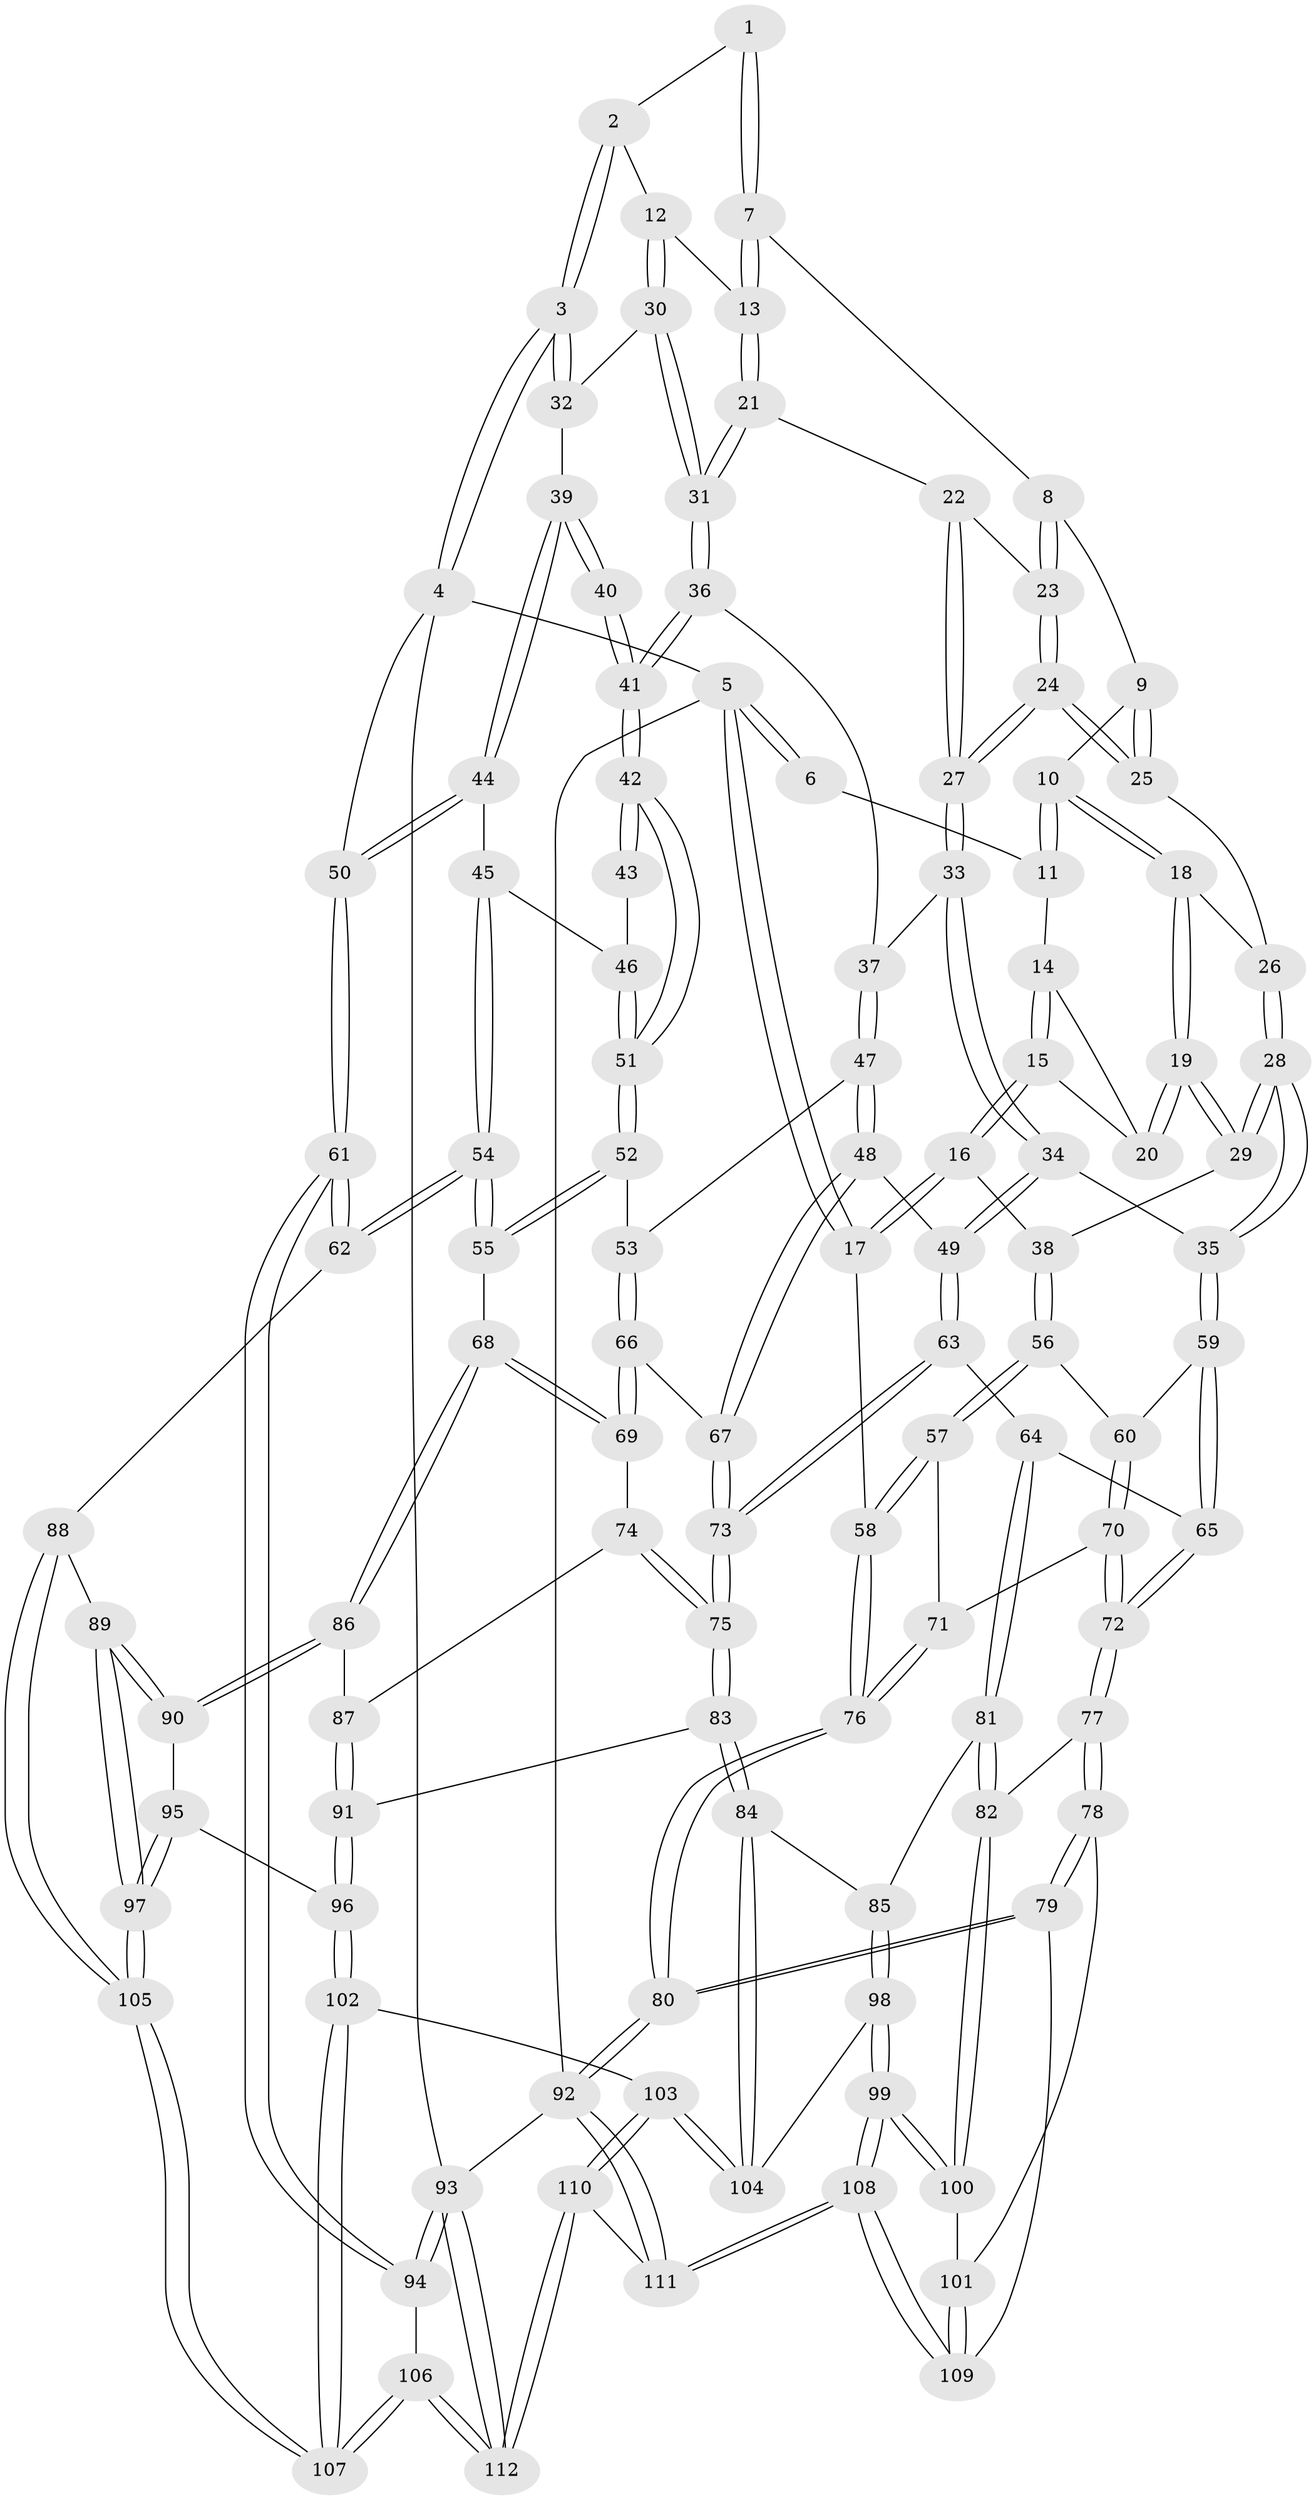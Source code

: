 // coarse degree distribution, {2: 0.1, 6: 0.0375, 3: 0.75, 4: 0.0625, 5: 0.05}
// Generated by graph-tools (version 1.1) at 2025/54/03/04/25 22:54:21]
// undirected, 112 vertices, 277 edges
graph export_dot {
  node [color=gray90,style=filled];
  1 [pos="+0.5062170314806321+0"];
  2 [pos="+0.6735173341327079+0"];
  3 [pos="+1+0"];
  4 [pos="+1+0"];
  5 [pos="+0+0"];
  6 [pos="+0.131928856974888+0"];
  7 [pos="+0.5040801074874448+0"];
  8 [pos="+0.49122806699324945+0"];
  9 [pos="+0.42406866948395305+0.07744480023231401"];
  10 [pos="+0.25797283148951455+0.11694755248994688"];
  11 [pos="+0.1371490427451488+0"];
  12 [pos="+0.7461093063492514+0.13840523362835347"];
  13 [pos="+0.6540903589081155+0.14174565121246835"];
  14 [pos="+0.1276925088677897+0"];
  15 [pos="+0.052431044653252185+0.22897714571104594"];
  16 [pos="+0+0.2506636865326953"];
  17 [pos="+0+0.22013744120696535"];
  18 [pos="+0.25660175219404985+0.142150949632874"];
  19 [pos="+0.1988886481175087+0.24632577326377333"];
  20 [pos="+0.13962363789777057+0.23009086669840317"];
  21 [pos="+0.5979321969748616+0.18979369275594388"];
  22 [pos="+0.5514103881856202+0.16221349689619932"];
  23 [pos="+0.537919207665718+0.13930668777714"];
  24 [pos="+0.4206978464864625+0.19259962558500565"];
  25 [pos="+0.4130252416295046+0.17868258395170344"];
  26 [pos="+0.35079083126089355+0.17742817209413023"];
  27 [pos="+0.44206710975642327+0.2597580104620949"];
  28 [pos="+0.2804087171266097+0.3586468838119136"];
  29 [pos="+0.24971566014165172+0.33543190612936297"];
  30 [pos="+0.8098206555493008+0.19036788587275683"];
  31 [pos="+0.6042639323947331+0.30514645936263146"];
  32 [pos="+0.8275089347204869+0.1958925183105422"];
  33 [pos="+0.44322463512253946+0.2994656215600697"];
  34 [pos="+0.3233448128426311+0.3880988810177643"];
  35 [pos="+0.3115833833827391+0.387288106545463"];
  36 [pos="+0.5955331222387708+0.323849071904735"];
  37 [pos="+0.5147033182062529+0.3148470011531426"];
  38 [pos="+0.08606412323850086+0.4041011778665393"];
  39 [pos="+0.8593230676900863+0.2878925061670967"];
  40 [pos="+0.8442946958898626+0.29381818995256953"];
  41 [pos="+0.6043119468468668+0.3402036695640749"];
  42 [pos="+0.6216709951184998+0.38497102376180015"];
  43 [pos="+0.8256062554400265+0.303848510797079"];
  44 [pos="+0.9033874880178503+0.35220916718286494"];
  45 [pos="+0.7290704728132722+0.42109753860919796"];
  46 [pos="+0.6836811260437281+0.4009983391508412"];
  47 [pos="+0.4894013103570531+0.48742047439552066"];
  48 [pos="+0.47129332333763985+0.4895991040203201"];
  49 [pos="+0.408877593518542+0.48507129442716174"];
  50 [pos="+1+0.5239113868149519"];
  51 [pos="+0.6219028977515918+0.3858032865343703"];
  52 [pos="+0.6026625215789063+0.45891062356391105"];
  53 [pos="+0.529577665737031+0.4880150027006012"];
  54 [pos="+0.7878670698043577+0.6124307026411998"];
  55 [pos="+0.7029724699421354+0.6170209511562793"];
  56 [pos="+0.0779746014768024+0.4340076826842553"];
  57 [pos="+0+0.524185817026157"];
  58 [pos="+0+0.5137709237797415"];
  59 [pos="+0.28061226561199815+0.43376699030035293"];
  60 [pos="+0.18949818184088704+0.49962964158996515"];
  61 [pos="+1+0.6141293358626179"];
  62 [pos="+0.9772358236385107+0.6438998490204597"];
  63 [pos="+0.39620227380391343+0.64101687316877"];
  64 [pos="+0.35371448525444166+0.6510108823737244"];
  65 [pos="+0.2803754823703233+0.5962364022977906"];
  66 [pos="+0.5441286279605553+0.6256119749917385"];
  67 [pos="+0.5117734108932886+0.6268217298152978"];
  68 [pos="+0.7005093016083468+0.6188208868055778"];
  69 [pos="+0.5774574171922451+0.6382505511210573"];
  70 [pos="+0.12804984322296256+0.6155089272091879"];
  71 [pos="+0.1050977377694141+0.6042734345440353"];
  72 [pos="+0.13554053458162618+0.6280668952568259"];
  73 [pos="+0.41628811124431403+0.6531215360100191"];
  74 [pos="+0.5480154370112188+0.720281968131455"];
  75 [pos="+0.45432752052877845+0.7523033621837427"];
  76 [pos="+0+0.8896626593749102"];
  77 [pos="+0.15236395869671568+0.7579780367757377"];
  78 [pos="+0.06533082812010348+0.8178863192478015"];
  79 [pos="+0+0.9110680337763475"];
  80 [pos="+0+1"];
  81 [pos="+0.2475012721882137+0.778757071706868"];
  82 [pos="+0.22943557118912894+0.781402859111139"];
  83 [pos="+0.4486359706939759+0.8138056985654041"];
  84 [pos="+0.40998522992145164+0.8397043172360443"];
  85 [pos="+0.3272450449551538+0.8208542164604157"];
  86 [pos="+0.6404088014191266+0.7904018613377863"];
  87 [pos="+0.5652177616848131+0.7432768423539298"];
  88 [pos="+0.9134626477565703+0.7208782288583181"];
  89 [pos="+0.7185306503175276+0.8428066503340379"];
  90 [pos="+0.6405469971638116+0.7926304193706205"];
  91 [pos="+0.5034861996151921+0.8348322194860763"];
  92 [pos="+0+1"];
  93 [pos="+1+1"];
  94 [pos="+1+0.6547065239320757"];
  95 [pos="+0.5995912978027802+0.8308118672221825"];
  96 [pos="+0.540969566859513+0.8564862001457778"];
  97 [pos="+0.7227084453554744+1"];
  98 [pos="+0.3030553783719538+0.9628497479431856"];
  99 [pos="+0.28047698051551523+0.9828927454622713"];
  100 [pos="+0.23382133203196973+0.8725838825397232"];
  101 [pos="+0.18622005185772422+0.9288276312287943"];
  102 [pos="+0.5440085998122259+0.8886596100188122"];
  103 [pos="+0.444707346726536+0.9811118834647632"];
  104 [pos="+0.4073346188363051+0.9209863229222469"];
  105 [pos="+0.7390133805175759+1"];
  106 [pos="+0.7358197877738504+1"];
  107 [pos="+0.7352757839938798+1"];
  108 [pos="+0.2511108611338612+1"];
  109 [pos="+0.18342707574676095+0.945670413704441"];
  110 [pos="+0.4914381361103607+1"];
  111 [pos="+0.23364615664643992+1"];
  112 [pos="+0.735788792916285+1"];
  1 -- 2;
  1 -- 7;
  1 -- 7;
  2 -- 3;
  2 -- 3;
  2 -- 12;
  3 -- 4;
  3 -- 4;
  3 -- 32;
  3 -- 32;
  4 -- 5;
  4 -- 50;
  4 -- 93;
  5 -- 6;
  5 -- 6;
  5 -- 17;
  5 -- 17;
  5 -- 92;
  6 -- 11;
  7 -- 8;
  7 -- 13;
  7 -- 13;
  8 -- 9;
  8 -- 23;
  8 -- 23;
  9 -- 10;
  9 -- 25;
  9 -- 25;
  10 -- 11;
  10 -- 11;
  10 -- 18;
  10 -- 18;
  11 -- 14;
  12 -- 13;
  12 -- 30;
  12 -- 30;
  13 -- 21;
  13 -- 21;
  14 -- 15;
  14 -- 15;
  14 -- 20;
  15 -- 16;
  15 -- 16;
  15 -- 20;
  16 -- 17;
  16 -- 17;
  16 -- 38;
  17 -- 58;
  18 -- 19;
  18 -- 19;
  18 -- 26;
  19 -- 20;
  19 -- 20;
  19 -- 29;
  19 -- 29;
  21 -- 22;
  21 -- 31;
  21 -- 31;
  22 -- 23;
  22 -- 27;
  22 -- 27;
  23 -- 24;
  23 -- 24;
  24 -- 25;
  24 -- 25;
  24 -- 27;
  24 -- 27;
  25 -- 26;
  26 -- 28;
  26 -- 28;
  27 -- 33;
  27 -- 33;
  28 -- 29;
  28 -- 29;
  28 -- 35;
  28 -- 35;
  29 -- 38;
  30 -- 31;
  30 -- 31;
  30 -- 32;
  31 -- 36;
  31 -- 36;
  32 -- 39;
  33 -- 34;
  33 -- 34;
  33 -- 37;
  34 -- 35;
  34 -- 49;
  34 -- 49;
  35 -- 59;
  35 -- 59;
  36 -- 37;
  36 -- 41;
  36 -- 41;
  37 -- 47;
  37 -- 47;
  38 -- 56;
  38 -- 56;
  39 -- 40;
  39 -- 40;
  39 -- 44;
  39 -- 44;
  40 -- 41;
  40 -- 41;
  41 -- 42;
  41 -- 42;
  42 -- 43;
  42 -- 43;
  42 -- 51;
  42 -- 51;
  43 -- 46;
  44 -- 45;
  44 -- 50;
  44 -- 50;
  45 -- 46;
  45 -- 54;
  45 -- 54;
  46 -- 51;
  46 -- 51;
  47 -- 48;
  47 -- 48;
  47 -- 53;
  48 -- 49;
  48 -- 67;
  48 -- 67;
  49 -- 63;
  49 -- 63;
  50 -- 61;
  50 -- 61;
  51 -- 52;
  51 -- 52;
  52 -- 53;
  52 -- 55;
  52 -- 55;
  53 -- 66;
  53 -- 66;
  54 -- 55;
  54 -- 55;
  54 -- 62;
  54 -- 62;
  55 -- 68;
  56 -- 57;
  56 -- 57;
  56 -- 60;
  57 -- 58;
  57 -- 58;
  57 -- 71;
  58 -- 76;
  58 -- 76;
  59 -- 60;
  59 -- 65;
  59 -- 65;
  60 -- 70;
  60 -- 70;
  61 -- 62;
  61 -- 62;
  61 -- 94;
  61 -- 94;
  62 -- 88;
  63 -- 64;
  63 -- 73;
  63 -- 73;
  64 -- 65;
  64 -- 81;
  64 -- 81;
  65 -- 72;
  65 -- 72;
  66 -- 67;
  66 -- 69;
  66 -- 69;
  67 -- 73;
  67 -- 73;
  68 -- 69;
  68 -- 69;
  68 -- 86;
  68 -- 86;
  69 -- 74;
  70 -- 71;
  70 -- 72;
  70 -- 72;
  71 -- 76;
  71 -- 76;
  72 -- 77;
  72 -- 77;
  73 -- 75;
  73 -- 75;
  74 -- 75;
  74 -- 75;
  74 -- 87;
  75 -- 83;
  75 -- 83;
  76 -- 80;
  76 -- 80;
  77 -- 78;
  77 -- 78;
  77 -- 82;
  78 -- 79;
  78 -- 79;
  78 -- 101;
  79 -- 80;
  79 -- 80;
  79 -- 109;
  80 -- 92;
  80 -- 92;
  81 -- 82;
  81 -- 82;
  81 -- 85;
  82 -- 100;
  82 -- 100;
  83 -- 84;
  83 -- 84;
  83 -- 91;
  84 -- 85;
  84 -- 104;
  84 -- 104;
  85 -- 98;
  85 -- 98;
  86 -- 87;
  86 -- 90;
  86 -- 90;
  87 -- 91;
  87 -- 91;
  88 -- 89;
  88 -- 105;
  88 -- 105;
  89 -- 90;
  89 -- 90;
  89 -- 97;
  89 -- 97;
  90 -- 95;
  91 -- 96;
  91 -- 96;
  92 -- 111;
  92 -- 111;
  92 -- 93;
  93 -- 94;
  93 -- 94;
  93 -- 112;
  93 -- 112;
  94 -- 106;
  95 -- 96;
  95 -- 97;
  95 -- 97;
  96 -- 102;
  96 -- 102;
  97 -- 105;
  97 -- 105;
  98 -- 99;
  98 -- 99;
  98 -- 104;
  99 -- 100;
  99 -- 100;
  99 -- 108;
  99 -- 108;
  100 -- 101;
  101 -- 109;
  101 -- 109;
  102 -- 103;
  102 -- 107;
  102 -- 107;
  103 -- 104;
  103 -- 104;
  103 -- 110;
  103 -- 110;
  105 -- 107;
  105 -- 107;
  106 -- 107;
  106 -- 107;
  106 -- 112;
  106 -- 112;
  108 -- 109;
  108 -- 109;
  108 -- 111;
  108 -- 111;
  110 -- 111;
  110 -- 112;
  110 -- 112;
}
